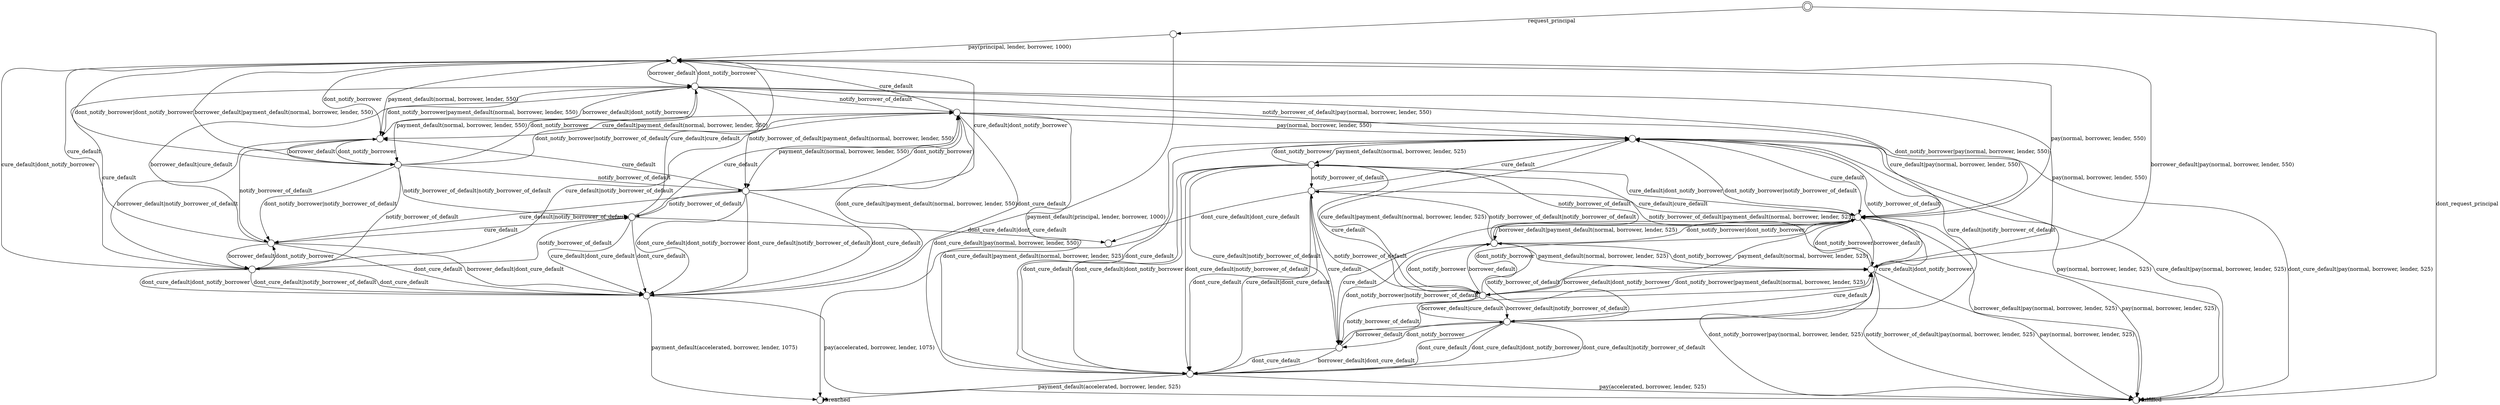 digraph G {
center = TRUE;
mclimit = 10.0;
nodesep = 0.05;
node [ width=0.25, height=0.25, label="" ];
S4 [ peripheries=2 ];
S0
S1
S2
S3
S4
S5
S6
S7
S8
S9
S10
S11
S12
S13
S14
S15
S16
S17
S18
S19
S20
S21
S22
S23
S24
S23 -> S16[label="notify_borrower_of_default"];
S23 -> S15[label="notify_borrower_of_default"];
S23 -> S12[label="dont_notify_borrower"];
S23 -> S24[label="dont_notify_borrower"];
S23 -> S6[label="notify_borrower_of_default|notify_borrower_of_default"];
S23 -> S9[label="dont_notify_borrower|notify_borrower_of_default"];
S23 -> S18[label="dont_notify_borrower|notify_borrower_of_default"];
S23 -> S11[label="dont_notify_borrower|dont_notify_borrower"];
S0 -> S17[label="notify_borrower_of_default"];
S0 -> S13[label="notify_borrower_of_default"];
S0 -> S19[label="dont_notify_borrower"];
S0 -> S21[label="dont_notify_borrower"];
S0 -> S7[label="notify_borrower_of_default|notify_borrower_of_default"];
S0 -> S8[label="dont_notify_borrower|notify_borrower_of_default"];
S0 -> S14[label="dont_notify_borrower|notify_borrower_of_default"];
S0 -> S22[label="dont_notify_borrower|dont_notify_borrower"];
S21 -> S8[label="notify_borrower_of_default"];
S21 -> S22[label="dont_notify_borrower"];
S21 -> S0[label="payment_default(normal, borrower, lender, 525)"];
S21 -> S10[label="pay(normal, borrower, lender, 525)"];
S21 -> S13[label="notify_borrower_of_default|payment_default(normal, borrower, lender, 525)"];
S21 -> S19[label="dont_notify_borrower|payment_default(normal, borrower, lender, 525)"];
S21 -> S10[label="notify_borrower_of_default|pay(normal, borrower, lender, 525)"];
S21 -> S10[label="dont_notify_borrower|pay(normal, borrower, lender, 525)"];
S20 -> S20[label="breached"];
S24 -> S23[label="borrower_default"];
S24 -> S18[label="notify_borrower_of_default"];
S24 -> S11[label="dont_notify_borrower"];
S24 -> S16[label="borrower_default|notify_borrower_of_default"];
S24 -> S12[label="borrower_default|dont_notify_borrower"];
S19 -> S0[label="borrower_default"];
S19 -> S14[label="notify_borrower_of_default"];
S19 -> S22[label="dont_notify_borrower"];
S19 -> S17[label="borrower_default|notify_borrower_of_default"];
S19 -> S21[label="borrower_default|dont_notify_borrower"];
S22 -> S21[label="borrower_default"];
S22 -> S19[label="payment_default(normal, borrower, lender, 525)"];
S22 -> S0[label="borrower_default|payment_default(normal, borrower, lender, 525)"];
S22 -> S10[label="pay(normal, borrower, lender, 525)"];
S22 -> S10[label="borrower_default|pay(normal, borrower, lender, 525)"];
S18 -> S16[label="borrower_default"];
S18 -> S12[label="borrower_default|cure_default"];
S18 -> S3[label="borrower_default|dont_cure_default"];
S18 -> S11[label="cure_default"];
S18 -> S3[label="dont_cure_default"];
S16 -> S11[label="cure_default|dont_notify_borrower"];
S16 -> S9[label="cure_default|notify_borrower_of_default"];
S16 -> S3[label="dont_cure_default|dont_notify_borrower"];
S16 -> S3[label="dont_cure_default|notify_borrower_of_default"];
S16 -> S6[label="notify_borrower_of_default"];
S16 -> S12[label="cure_default"];
S16 -> S18[label="dont_notify_borrower"];
S16 -> S3[label="dont_cure_default"];
S15 -> S11[label="cure_default|dont_notify_borrower"];
S15 -> S18[label="cure_default|notify_borrower_of_default"];
S15 -> S3[label="dont_cure_default|dont_notify_borrower"];
S15 -> S3[label="dont_cure_default|notify_borrower_of_default"];
S15 -> S6[label="notify_borrower_of_default"];
S15 -> S24[label="cure_default"];
S15 -> S9[label="dont_notify_borrower"];
S15 -> S3[label="dont_cure_default"];
S14 -> S17[label="borrower_default"];
S14 -> S21[label="borrower_default|cure_default"];
S14 -> S2[label="borrower_default|dont_cure_default"];
S14 -> S22[label="cure_default"];
S14 -> S2[label="dont_cure_default"];
S17 -> S22[label="cure_default|dont_notify_borrower"];
S17 -> S8[label="cure_default|notify_borrower_of_default"];
S17 -> S2[label="dont_cure_default|dont_notify_borrower"];
S17 -> S2[label="dont_cure_default|notify_borrower_of_default"];
S17 -> S21[label="cure_default"];
S17 -> S7[label="notify_borrower_of_default"];
S17 -> S14[label="dont_notify_borrower"];
S17 -> S2[label="dont_cure_default"];
S13 -> S22[label="cure_default|dont_notify_borrower"];
S13 -> S14[label="cure_default|notify_borrower_of_default"];
S13 -> S2[label="dont_cure_default|dont_notify_borrower"];
S13 -> S2[label="dont_cure_default|notify_borrower_of_default"];
S13 -> S7[label="notify_borrower_of_default"];
S13 -> S19[label="cure_default"];
S13 -> S8[label="dont_notify_borrower"];
S13 -> S2[label="dont_cure_default"];
S12 -> S23[label="payment_default(normal, borrower, lender, 550)"];
S12 -> S21[label="pay(normal, borrower, lender, 550)"];
S12 -> S9[label="notify_borrower_of_default"];
S12 -> S11[label="dont_notify_borrower"];
S12 -> S15[label="notify_borrower_of_default|payment_default(normal, borrower, lender, 550)"];
S12 -> S24[label="dont_notify_borrower|payment_default(normal, borrower, lender, 550)"];
S12 -> S8[label="notify_borrower_of_default|pay(normal, borrower, lender, 550)"];
S12 -> S22[label="dont_notify_borrower|pay(normal, borrower, lender, 550)"];
S11 -> S24[label="payment_default(normal, borrower, lender, 550)"];
S11 -> S12[label="borrower_default"];
S11 -> S23[label="borrower_default|payment_default(normal, borrower, lender, 550)"];
S11 -> S22[label="pay(normal, borrower, lender, 550)"];
S11 -> S21[label="borrower_default|pay(normal, borrower, lender, 550)"];
S10 -> S10[label="fulfilled"];
S9 -> S22[label="cure_default|pay(normal, borrower, lender, 550)"];
S9 -> S2[label="dont_cure_default|pay(normal, borrower, lender, 550)"];
S9 -> S24[label="cure_default|payment_default(normal, borrower, lender, 550)"];
S9 -> S3[label="dont_cure_default|payment_default(normal, borrower, lender, 550)"];
S9 -> S15[label="payment_default(normal, borrower, lender, 550)"];
S9 -> S8[label="pay(normal, borrower, lender, 550)"];
S9 -> S11[label="cure_default"];
S9 -> S3[label="dont_cure_default"];
S8 -> S10[label="cure_default|pay(normal, borrower, lender, 525)"];
S8 -> S10[label="dont_cure_default|pay(normal, borrower, lender, 525)"];
S8 -> S19[label="cure_default|payment_default(normal, borrower, lender, 525)"];
S8 -> S2[label="dont_cure_default|payment_default(normal, borrower, lender, 525)"];
S8 -> S22[label="cure_default"];
S8 -> S13[label="payment_default(normal, borrower, lender, 525)"];
S8 -> S10[label="pay(normal, borrower, lender, 525)"];
S8 -> S2[label="dont_cure_default"];
S7 -> S2[label="cure_default|dont_cure_default"];
S7 -> S1[label="dont_cure_default|dont_cure_default"];
S7 -> S22[label="cure_default|cure_default"];
S7 -> S14[label="cure_default"];
S7 -> S8[label="cure_default"];
S7 -> S2[label="dont_cure_default"];
S6 -> S11[label="cure_default|cure_default"];
S6 -> S3[label="cure_default|dont_cure_default"];
S6 -> S1[label="dont_cure_default|dont_cure_default"];
S6 -> S18[label="cure_default"];
S6 -> S9[label="cure_default"];
S6 -> S3[label="dont_cure_default"];
S5 -> S11[label="pay(principal, lender, borrower, 1000)"];
S5 -> S20[label="payment_default(principal, lender, borrower, 1000)"];
S4 -> S5[label="request_principal"];
S4 -> S10[label="dont_request_principal"];
S3 -> S10[label="pay(accelerated, borrower, lender, 1075)"];
S3 -> S20[label="payment_default(accelerated, borrower, lender, 1075)"];
S2 -> S10[label="pay(accelerated, borrower, lender, 525)"];
S2 -> S20[label="payment_default(accelerated, borrower, lender, 525)"];
}
